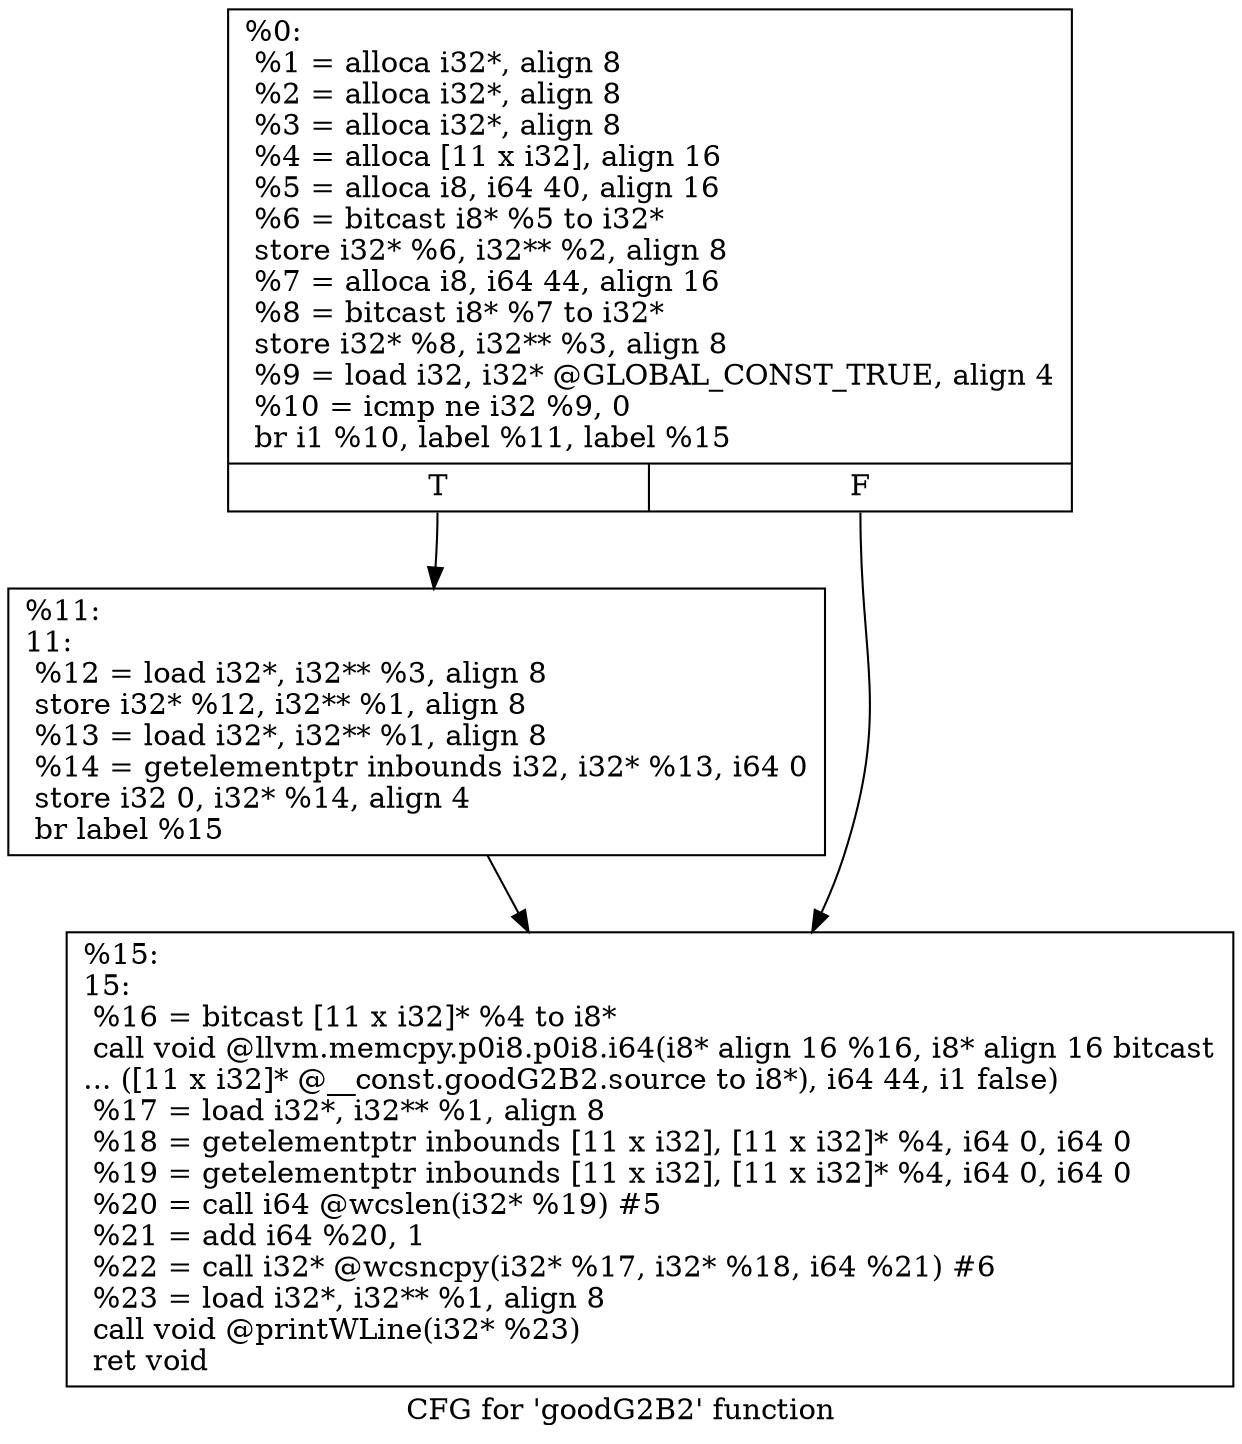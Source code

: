 digraph "CFG for 'goodG2B2' function" {
	label="CFG for 'goodG2B2' function";

	Node0x37e5670 [shape=record,label="{%0:\l  %1 = alloca i32*, align 8\l  %2 = alloca i32*, align 8\l  %3 = alloca i32*, align 8\l  %4 = alloca [11 x i32], align 16\l  %5 = alloca i8, i64 40, align 16\l  %6 = bitcast i8* %5 to i32*\l  store i32* %6, i32** %2, align 8\l  %7 = alloca i8, i64 44, align 16\l  %8 = bitcast i8* %7 to i32*\l  store i32* %8, i32** %3, align 8\l  %9 = load i32, i32* @GLOBAL_CONST_TRUE, align 4\l  %10 = icmp ne i32 %9, 0\l  br i1 %10, label %11, label %15\l|{<s0>T|<s1>F}}"];
	Node0x37e5670:s0 -> Node0x3806550;
	Node0x37e5670:s1 -> Node0x38065a0;
	Node0x3806550 [shape=record,label="{%11:\l11:                                               \l  %12 = load i32*, i32** %3, align 8\l  store i32* %12, i32** %1, align 8\l  %13 = load i32*, i32** %1, align 8\l  %14 = getelementptr inbounds i32, i32* %13, i64 0\l  store i32 0, i32* %14, align 4\l  br label %15\l}"];
	Node0x3806550 -> Node0x38065a0;
	Node0x38065a0 [shape=record,label="{%15:\l15:                                               \l  %16 = bitcast [11 x i32]* %4 to i8*\l  call void @llvm.memcpy.p0i8.p0i8.i64(i8* align 16 %16, i8* align 16 bitcast\l... ([11 x i32]* @__const.goodG2B2.source to i8*), i64 44, i1 false)\l  %17 = load i32*, i32** %1, align 8\l  %18 = getelementptr inbounds [11 x i32], [11 x i32]* %4, i64 0, i64 0\l  %19 = getelementptr inbounds [11 x i32], [11 x i32]* %4, i64 0, i64 0\l  %20 = call i64 @wcslen(i32* %19) #5\l  %21 = add i64 %20, 1\l  %22 = call i32* @wcsncpy(i32* %17, i32* %18, i64 %21) #6\l  %23 = load i32*, i32** %1, align 8\l  call void @printWLine(i32* %23)\l  ret void\l}"];
}

